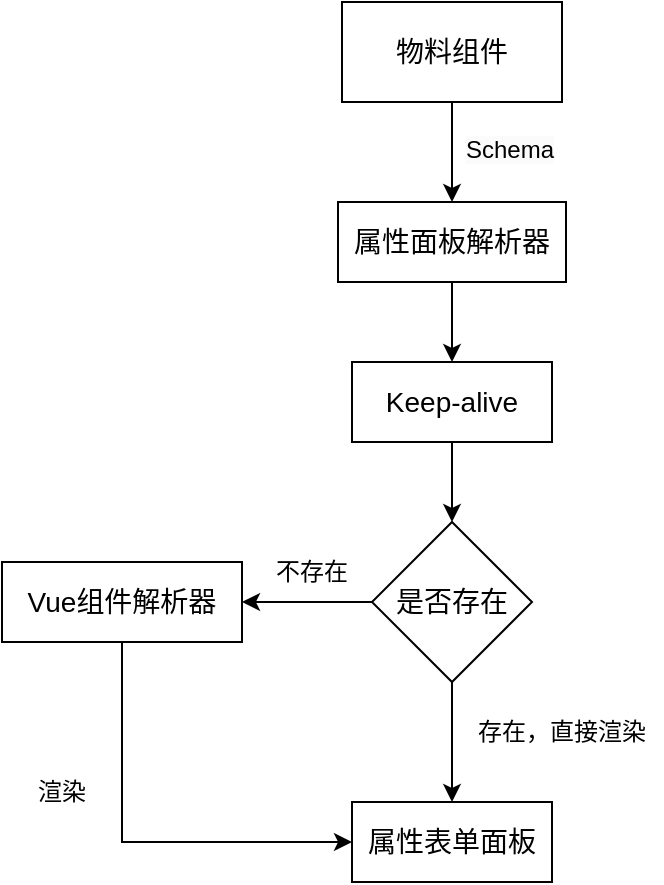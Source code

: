 <mxfile version="24.0.7" type="github">
  <diagram name="第 1 页" id="EWHtvkOAn5XjStMEsSWq">
    <mxGraphModel dx="1781" dy="606" grid="1" gridSize="10" guides="1" tooltips="1" connect="1" arrows="1" fold="1" page="1" pageScale="1" pageWidth="827" pageHeight="1169" math="0" shadow="0">
      <root>
        <mxCell id="0" />
        <mxCell id="1" parent="0" />
        <mxCell id="KtVHWiagBkEv6VietaVz-1" style="edgeStyle=orthogonalEdgeStyle;rounded=0;orthogonalLoop=1;jettySize=auto;html=1;exitX=0.5;exitY=1;exitDx=0;exitDy=0;fontSize=14;" edge="1" parent="1" source="KtVHWiagBkEv6VietaVz-2" target="KtVHWiagBkEv6VietaVz-4">
          <mxGeometry relative="1" as="geometry" />
        </mxCell>
        <mxCell id="KtVHWiagBkEv6VietaVz-2" value="物料组件" style="rounded=0;whiteSpace=wrap;html=1;fontSize=14;" vertex="1" parent="1">
          <mxGeometry x="100" y="420" width="110" height="50" as="geometry" />
        </mxCell>
        <mxCell id="KtVHWiagBkEv6VietaVz-3" style="edgeStyle=orthogonalEdgeStyle;rounded=0;orthogonalLoop=1;jettySize=auto;html=1;exitX=0.5;exitY=1;exitDx=0;exitDy=0;fontSize=14;" edge="1" parent="1" source="KtVHWiagBkEv6VietaVz-4" target="KtVHWiagBkEv6VietaVz-6">
          <mxGeometry relative="1" as="geometry" />
        </mxCell>
        <mxCell id="KtVHWiagBkEv6VietaVz-4" value="属性面板解析器" style="rounded=0;whiteSpace=wrap;html=1;fontSize=14;" vertex="1" parent="1">
          <mxGeometry x="98" y="520" width="114" height="40" as="geometry" />
        </mxCell>
        <mxCell id="KtVHWiagBkEv6VietaVz-5" style="edgeStyle=orthogonalEdgeStyle;rounded=0;orthogonalLoop=1;jettySize=auto;html=1;exitX=0.5;exitY=1;exitDx=0;exitDy=0;fontSize=14;" edge="1" parent="1" source="KtVHWiagBkEv6VietaVz-6" target="KtVHWiagBkEv6VietaVz-9">
          <mxGeometry relative="1" as="geometry" />
        </mxCell>
        <mxCell id="KtVHWiagBkEv6VietaVz-6" value="Keep-alive" style="rounded=0;whiteSpace=wrap;html=1;fontSize=14;" vertex="1" parent="1">
          <mxGeometry x="105" y="600" width="100" height="40" as="geometry" />
        </mxCell>
        <mxCell id="KtVHWiagBkEv6VietaVz-7" style="edgeStyle=orthogonalEdgeStyle;rounded=0;orthogonalLoop=1;jettySize=auto;html=1;exitX=0;exitY=0.5;exitDx=0;exitDy=0;fontSize=14;" edge="1" parent="1" source="KtVHWiagBkEv6VietaVz-9" target="KtVHWiagBkEv6VietaVz-11">
          <mxGeometry relative="1" as="geometry" />
        </mxCell>
        <mxCell id="KtVHWiagBkEv6VietaVz-8" style="edgeStyle=orthogonalEdgeStyle;rounded=0;orthogonalLoop=1;jettySize=auto;html=1;exitX=0.5;exitY=1;exitDx=0;exitDy=0;fontSize=14;" edge="1" parent="1" source="KtVHWiagBkEv6VietaVz-9" target="KtVHWiagBkEv6VietaVz-12">
          <mxGeometry relative="1" as="geometry" />
        </mxCell>
        <mxCell id="KtVHWiagBkEv6VietaVz-9" value="是否存在" style="rhombus;whiteSpace=wrap;html=1;fontSize=14;" vertex="1" parent="1">
          <mxGeometry x="115" y="680" width="80" height="80" as="geometry" />
        </mxCell>
        <mxCell id="KtVHWiagBkEv6VietaVz-10" style="edgeStyle=orthogonalEdgeStyle;rounded=0;orthogonalLoop=1;jettySize=auto;html=1;exitX=0.5;exitY=1;exitDx=0;exitDy=0;entryX=0;entryY=0.5;entryDx=0;entryDy=0;fontSize=14;" edge="1" parent="1" source="KtVHWiagBkEv6VietaVz-11" target="KtVHWiagBkEv6VietaVz-12">
          <mxGeometry relative="1" as="geometry" />
        </mxCell>
        <mxCell id="KtVHWiagBkEv6VietaVz-11" value="Vue组件解析器" style="rounded=0;whiteSpace=wrap;html=1;fontSize=14;" vertex="1" parent="1">
          <mxGeometry x="-70" y="700" width="120" height="40" as="geometry" />
        </mxCell>
        <mxCell id="KtVHWiagBkEv6VietaVz-12" value="属性表单面板" style="rounded=0;whiteSpace=wrap;html=1;fontSize=14;" vertex="1" parent="1">
          <mxGeometry x="105" y="820" width="100" height="40" as="geometry" />
        </mxCell>
        <mxCell id="KtVHWiagBkEv6VietaVz-13" value="&lt;span style=&quot;color: rgb(0, 0, 0); font-family: Helvetica; font-size: 12px; font-style: normal; font-variant-ligatures: normal; font-variant-caps: normal; font-weight: 400; letter-spacing: normal; orphans: 2; text-align: center; text-indent: 0px; text-transform: none; widows: 2; word-spacing: 0px; -webkit-text-stroke-width: 0px; white-space: nowrap; background-color: rgb(251, 251, 251); text-decoration-thickness: initial; text-decoration-style: initial; text-decoration-color: initial; float: none; display: inline !important;&quot;&gt;Schema&lt;/span&gt;" style="text;whiteSpace=wrap;html=1;fontSize=12;" vertex="1" parent="1">
          <mxGeometry x="160" y="480" width="90" height="40" as="geometry" />
        </mxCell>
        <mxCell id="KtVHWiagBkEv6VietaVz-14" value="不存在" style="text;html=1;align=center;verticalAlign=middle;whiteSpace=wrap;rounded=0;" vertex="1" parent="1">
          <mxGeometry x="55" y="690" width="60" height="30" as="geometry" />
        </mxCell>
        <mxCell id="KtVHWiagBkEv6VietaVz-15" value="存在，直接渲染" style="text;html=1;align=center;verticalAlign=middle;whiteSpace=wrap;rounded=0;" vertex="1" parent="1">
          <mxGeometry x="160" y="770" width="100" height="30" as="geometry" />
        </mxCell>
        <mxCell id="KtVHWiagBkEv6VietaVz-16" value="渲染" style="text;html=1;align=center;verticalAlign=middle;whiteSpace=wrap;rounded=0;" vertex="1" parent="1">
          <mxGeometry x="-70" y="800" width="60" height="30" as="geometry" />
        </mxCell>
      </root>
    </mxGraphModel>
  </diagram>
</mxfile>

